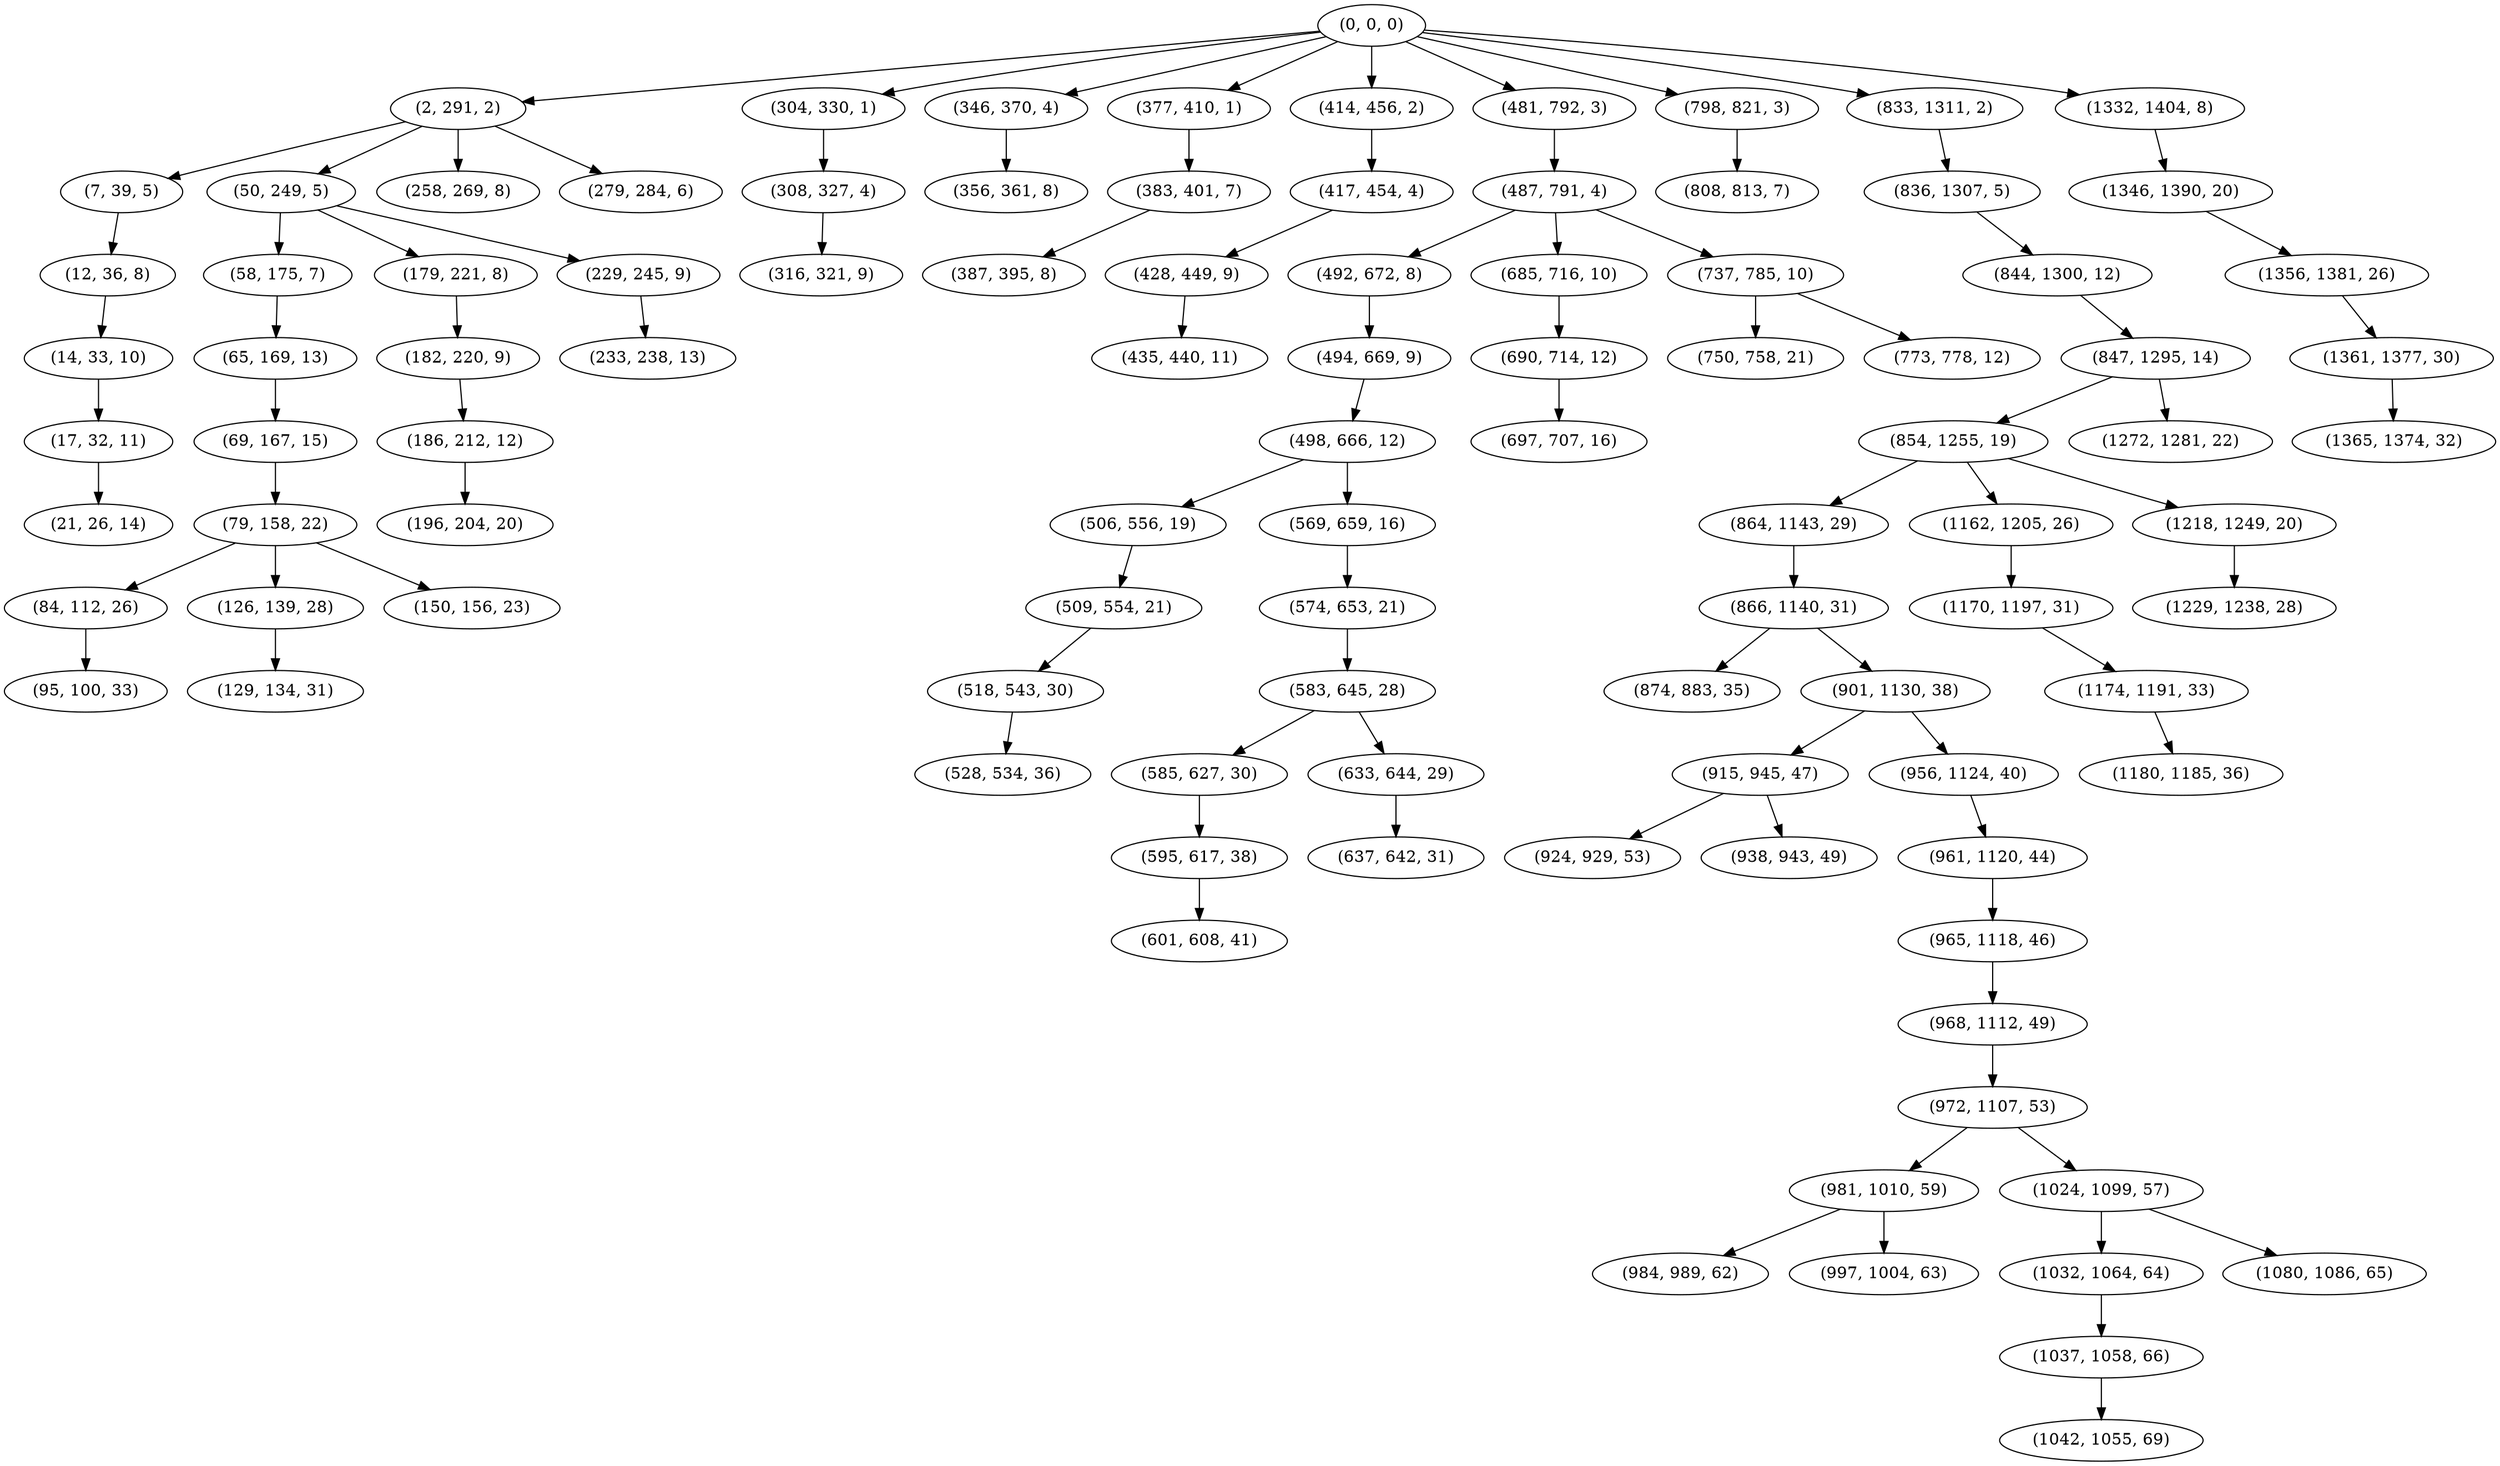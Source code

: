digraph tree {
    "(0, 0, 0)";
    "(2, 291, 2)";
    "(7, 39, 5)";
    "(12, 36, 8)";
    "(14, 33, 10)";
    "(17, 32, 11)";
    "(21, 26, 14)";
    "(50, 249, 5)";
    "(58, 175, 7)";
    "(65, 169, 13)";
    "(69, 167, 15)";
    "(79, 158, 22)";
    "(84, 112, 26)";
    "(95, 100, 33)";
    "(126, 139, 28)";
    "(129, 134, 31)";
    "(150, 156, 23)";
    "(179, 221, 8)";
    "(182, 220, 9)";
    "(186, 212, 12)";
    "(196, 204, 20)";
    "(229, 245, 9)";
    "(233, 238, 13)";
    "(258, 269, 8)";
    "(279, 284, 6)";
    "(304, 330, 1)";
    "(308, 327, 4)";
    "(316, 321, 9)";
    "(346, 370, 4)";
    "(356, 361, 8)";
    "(377, 410, 1)";
    "(383, 401, 7)";
    "(387, 395, 8)";
    "(414, 456, 2)";
    "(417, 454, 4)";
    "(428, 449, 9)";
    "(435, 440, 11)";
    "(481, 792, 3)";
    "(487, 791, 4)";
    "(492, 672, 8)";
    "(494, 669, 9)";
    "(498, 666, 12)";
    "(506, 556, 19)";
    "(509, 554, 21)";
    "(518, 543, 30)";
    "(528, 534, 36)";
    "(569, 659, 16)";
    "(574, 653, 21)";
    "(583, 645, 28)";
    "(585, 627, 30)";
    "(595, 617, 38)";
    "(601, 608, 41)";
    "(633, 644, 29)";
    "(637, 642, 31)";
    "(685, 716, 10)";
    "(690, 714, 12)";
    "(697, 707, 16)";
    "(737, 785, 10)";
    "(750, 758, 21)";
    "(773, 778, 12)";
    "(798, 821, 3)";
    "(808, 813, 7)";
    "(833, 1311, 2)";
    "(836, 1307, 5)";
    "(844, 1300, 12)";
    "(847, 1295, 14)";
    "(854, 1255, 19)";
    "(864, 1143, 29)";
    "(866, 1140, 31)";
    "(874, 883, 35)";
    "(901, 1130, 38)";
    "(915, 945, 47)";
    "(924, 929, 53)";
    "(938, 943, 49)";
    "(956, 1124, 40)";
    "(961, 1120, 44)";
    "(965, 1118, 46)";
    "(968, 1112, 49)";
    "(972, 1107, 53)";
    "(981, 1010, 59)";
    "(984, 989, 62)";
    "(997, 1004, 63)";
    "(1024, 1099, 57)";
    "(1032, 1064, 64)";
    "(1037, 1058, 66)";
    "(1042, 1055, 69)";
    "(1080, 1086, 65)";
    "(1162, 1205, 26)";
    "(1170, 1197, 31)";
    "(1174, 1191, 33)";
    "(1180, 1185, 36)";
    "(1218, 1249, 20)";
    "(1229, 1238, 28)";
    "(1272, 1281, 22)";
    "(1332, 1404, 8)";
    "(1346, 1390, 20)";
    "(1356, 1381, 26)";
    "(1361, 1377, 30)";
    "(1365, 1374, 32)";
    "(0, 0, 0)" -> "(2, 291, 2)";
    "(0, 0, 0)" -> "(304, 330, 1)";
    "(0, 0, 0)" -> "(346, 370, 4)";
    "(0, 0, 0)" -> "(377, 410, 1)";
    "(0, 0, 0)" -> "(414, 456, 2)";
    "(0, 0, 0)" -> "(481, 792, 3)";
    "(0, 0, 0)" -> "(798, 821, 3)";
    "(0, 0, 0)" -> "(833, 1311, 2)";
    "(0, 0, 0)" -> "(1332, 1404, 8)";
    "(2, 291, 2)" -> "(7, 39, 5)";
    "(2, 291, 2)" -> "(50, 249, 5)";
    "(2, 291, 2)" -> "(258, 269, 8)";
    "(2, 291, 2)" -> "(279, 284, 6)";
    "(7, 39, 5)" -> "(12, 36, 8)";
    "(12, 36, 8)" -> "(14, 33, 10)";
    "(14, 33, 10)" -> "(17, 32, 11)";
    "(17, 32, 11)" -> "(21, 26, 14)";
    "(50, 249, 5)" -> "(58, 175, 7)";
    "(50, 249, 5)" -> "(179, 221, 8)";
    "(50, 249, 5)" -> "(229, 245, 9)";
    "(58, 175, 7)" -> "(65, 169, 13)";
    "(65, 169, 13)" -> "(69, 167, 15)";
    "(69, 167, 15)" -> "(79, 158, 22)";
    "(79, 158, 22)" -> "(84, 112, 26)";
    "(79, 158, 22)" -> "(126, 139, 28)";
    "(79, 158, 22)" -> "(150, 156, 23)";
    "(84, 112, 26)" -> "(95, 100, 33)";
    "(126, 139, 28)" -> "(129, 134, 31)";
    "(179, 221, 8)" -> "(182, 220, 9)";
    "(182, 220, 9)" -> "(186, 212, 12)";
    "(186, 212, 12)" -> "(196, 204, 20)";
    "(229, 245, 9)" -> "(233, 238, 13)";
    "(304, 330, 1)" -> "(308, 327, 4)";
    "(308, 327, 4)" -> "(316, 321, 9)";
    "(346, 370, 4)" -> "(356, 361, 8)";
    "(377, 410, 1)" -> "(383, 401, 7)";
    "(383, 401, 7)" -> "(387, 395, 8)";
    "(414, 456, 2)" -> "(417, 454, 4)";
    "(417, 454, 4)" -> "(428, 449, 9)";
    "(428, 449, 9)" -> "(435, 440, 11)";
    "(481, 792, 3)" -> "(487, 791, 4)";
    "(487, 791, 4)" -> "(492, 672, 8)";
    "(487, 791, 4)" -> "(685, 716, 10)";
    "(487, 791, 4)" -> "(737, 785, 10)";
    "(492, 672, 8)" -> "(494, 669, 9)";
    "(494, 669, 9)" -> "(498, 666, 12)";
    "(498, 666, 12)" -> "(506, 556, 19)";
    "(498, 666, 12)" -> "(569, 659, 16)";
    "(506, 556, 19)" -> "(509, 554, 21)";
    "(509, 554, 21)" -> "(518, 543, 30)";
    "(518, 543, 30)" -> "(528, 534, 36)";
    "(569, 659, 16)" -> "(574, 653, 21)";
    "(574, 653, 21)" -> "(583, 645, 28)";
    "(583, 645, 28)" -> "(585, 627, 30)";
    "(583, 645, 28)" -> "(633, 644, 29)";
    "(585, 627, 30)" -> "(595, 617, 38)";
    "(595, 617, 38)" -> "(601, 608, 41)";
    "(633, 644, 29)" -> "(637, 642, 31)";
    "(685, 716, 10)" -> "(690, 714, 12)";
    "(690, 714, 12)" -> "(697, 707, 16)";
    "(737, 785, 10)" -> "(750, 758, 21)";
    "(737, 785, 10)" -> "(773, 778, 12)";
    "(798, 821, 3)" -> "(808, 813, 7)";
    "(833, 1311, 2)" -> "(836, 1307, 5)";
    "(836, 1307, 5)" -> "(844, 1300, 12)";
    "(844, 1300, 12)" -> "(847, 1295, 14)";
    "(847, 1295, 14)" -> "(854, 1255, 19)";
    "(847, 1295, 14)" -> "(1272, 1281, 22)";
    "(854, 1255, 19)" -> "(864, 1143, 29)";
    "(854, 1255, 19)" -> "(1162, 1205, 26)";
    "(854, 1255, 19)" -> "(1218, 1249, 20)";
    "(864, 1143, 29)" -> "(866, 1140, 31)";
    "(866, 1140, 31)" -> "(874, 883, 35)";
    "(866, 1140, 31)" -> "(901, 1130, 38)";
    "(901, 1130, 38)" -> "(915, 945, 47)";
    "(901, 1130, 38)" -> "(956, 1124, 40)";
    "(915, 945, 47)" -> "(924, 929, 53)";
    "(915, 945, 47)" -> "(938, 943, 49)";
    "(956, 1124, 40)" -> "(961, 1120, 44)";
    "(961, 1120, 44)" -> "(965, 1118, 46)";
    "(965, 1118, 46)" -> "(968, 1112, 49)";
    "(968, 1112, 49)" -> "(972, 1107, 53)";
    "(972, 1107, 53)" -> "(981, 1010, 59)";
    "(972, 1107, 53)" -> "(1024, 1099, 57)";
    "(981, 1010, 59)" -> "(984, 989, 62)";
    "(981, 1010, 59)" -> "(997, 1004, 63)";
    "(1024, 1099, 57)" -> "(1032, 1064, 64)";
    "(1024, 1099, 57)" -> "(1080, 1086, 65)";
    "(1032, 1064, 64)" -> "(1037, 1058, 66)";
    "(1037, 1058, 66)" -> "(1042, 1055, 69)";
    "(1162, 1205, 26)" -> "(1170, 1197, 31)";
    "(1170, 1197, 31)" -> "(1174, 1191, 33)";
    "(1174, 1191, 33)" -> "(1180, 1185, 36)";
    "(1218, 1249, 20)" -> "(1229, 1238, 28)";
    "(1332, 1404, 8)" -> "(1346, 1390, 20)";
    "(1346, 1390, 20)" -> "(1356, 1381, 26)";
    "(1356, 1381, 26)" -> "(1361, 1377, 30)";
    "(1361, 1377, 30)" -> "(1365, 1374, 32)";
}
